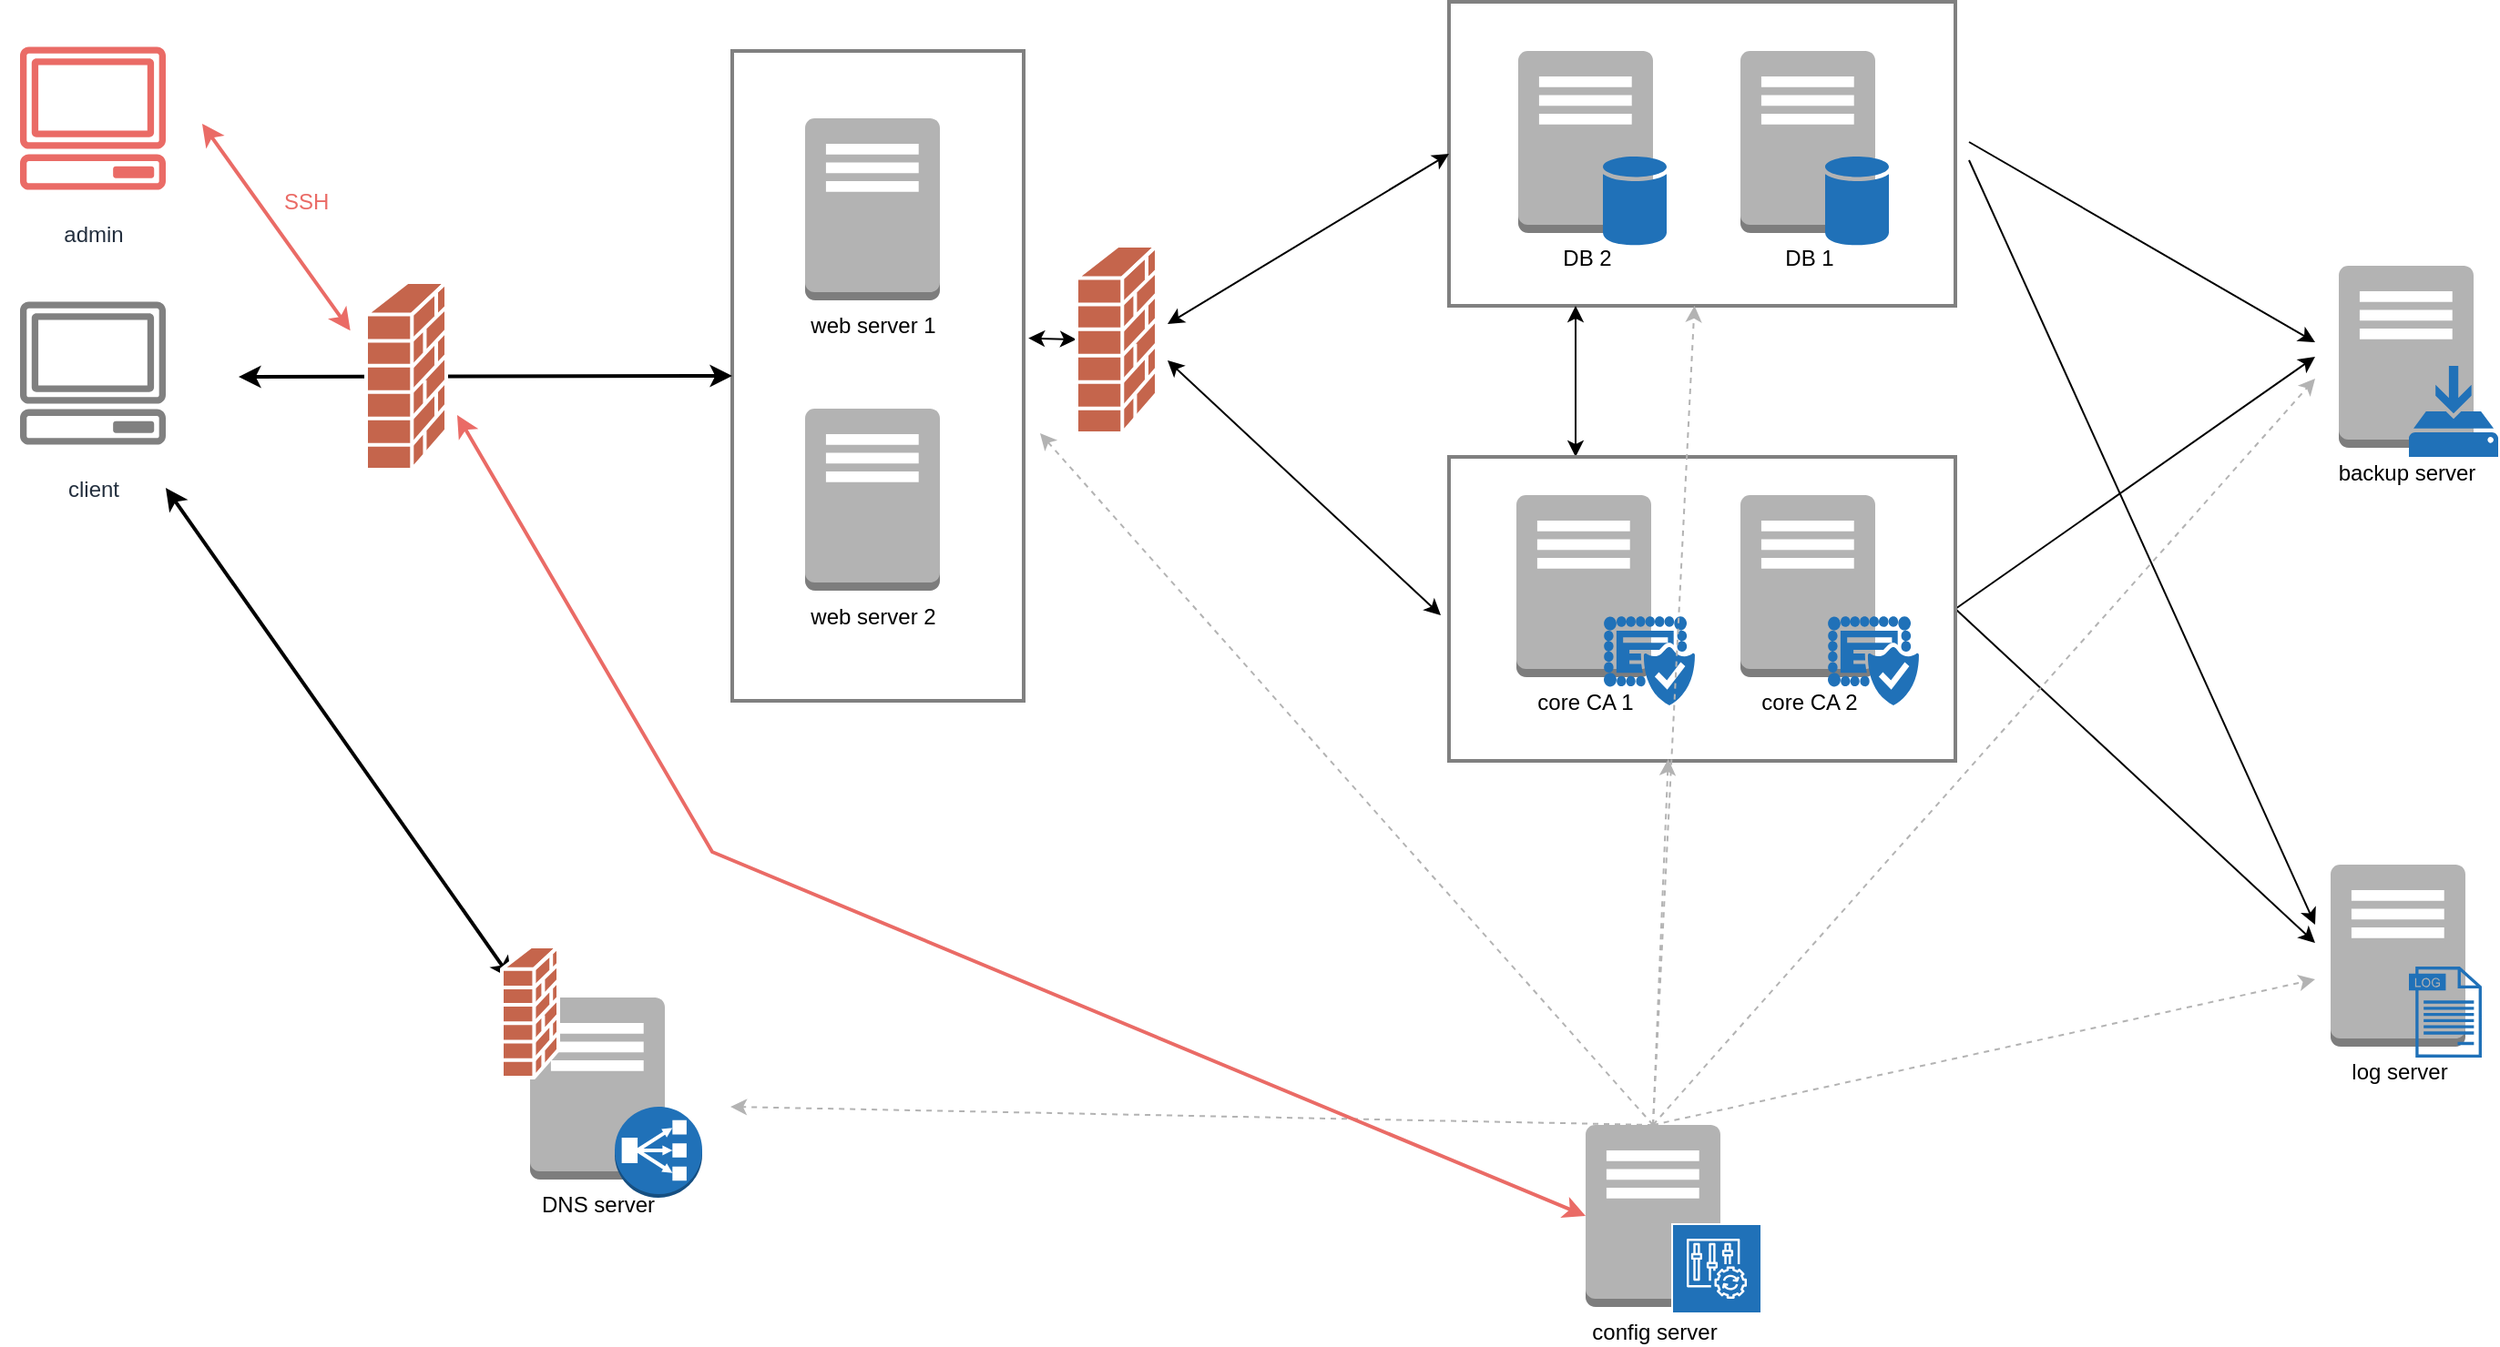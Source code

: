 <mxfile version="11.3.0" type="device" pages="1"><diagram id="qqmCwjsdMw1ePplxOyvq" name="Page-1"><mxGraphModel dx="1645" dy="1240" grid="1" gridSize="10" guides="1" tooltips="1" connect="1" arrows="1" fold="1" page="0" pageScale="1" pageWidth="827" pageHeight="1169" math="0" shadow="0"><root><mxCell id="0"/><mxCell id="1" parent="0"/><mxCell id="QkLw6K0LJ1CoEFoa0Aj2-98" value="" style="rounded=0;whiteSpace=wrap;html=1;strokeColor=#808080;strokeWidth=2;fillColor=none;" vertex="1" parent="1"><mxGeometry x="491" y="-40" width="160" height="357" as="geometry"/></mxCell><mxCell id="QkLw6K0LJ1CoEFoa0Aj2-80" style="edgeStyle=none;rounded=0;orthogonalLoop=1;jettySize=auto;html=1;exitX=0.5;exitY=0;exitDx=0;exitDy=0;exitPerimeter=0;dashed=1;strokeColor=#B3B3B3;" edge="1" parent="1" source="QkLw6K0LJ1CoEFoa0Aj2-74"><mxGeometry relative="1" as="geometry"><mxPoint x="490" y="540" as="targetPoint"/></mxGeometry></mxCell><mxCell id="QkLw6K0LJ1CoEFoa0Aj2-65" style="edgeStyle=none;rounded=0;orthogonalLoop=1;jettySize=auto;html=1;startArrow=none;startFill=0;" edge="1" parent="1"><mxGeometry relative="1" as="geometry"><mxPoint x="1170" y="10" as="sourcePoint"/><mxPoint x="1360" y="120" as="targetPoint"/></mxGeometry></mxCell><mxCell id="QkLw6K0LJ1CoEFoa0Aj2-71" style="edgeStyle=none;rounded=0;orthogonalLoop=1;jettySize=auto;html=1;" edge="1" parent="1"><mxGeometry relative="1" as="geometry"><mxPoint x="1360" y="440" as="targetPoint"/><mxPoint x="1170" y="20" as="sourcePoint"/></mxGeometry></mxCell><mxCell id="QkLw6K0LJ1CoEFoa0Aj2-47" value="" style="rounded=0;whiteSpace=wrap;html=1;strokeColor=#808080;strokeWidth=2;fillColor=none;" vertex="1" parent="1"><mxGeometry x="884.5" y="-67" width="278" height="167" as="geometry"/></mxCell><mxCell id="QkLw6K0LJ1CoEFoa0Aj2-22" value="" style="group" vertex="1" connectable="0" parent="1"><mxGeometry x="1368.5" y="407" width="83" height="106" as="geometry"/></mxCell><mxCell id="QkLw6K0LJ1CoEFoa0Aj2-18" value="log server" style="outlineConnect=0;dashed=0;verticalLabelPosition=bottom;verticalAlign=top;align=center;html=1;shape=mxgraph.aws3.traditional_server;fillColor=#B3B3B3;gradientColor=none;" vertex="1" parent="QkLw6K0LJ1CoEFoa0Aj2-22"><mxGeometry width="74" height="100" as="geometry"/></mxCell><mxCell id="QkLw6K0LJ1CoEFoa0Aj2-7" value="" style="pointerEvents=1;shadow=0;dashed=0;html=1;strokeColor=none;fillColor=#2071B8;aspect=fixed;labelPosition=center;verticalLabelPosition=bottom;verticalAlign=top;align=center;outlineConnect=0;shape=mxgraph.vvd.log_files;" vertex="1" parent="QkLw6K0LJ1CoEFoa0Aj2-22"><mxGeometry x="43" y="56" width="40" height="50" as="geometry"/></mxCell><mxCell id="QkLw6K0LJ1CoEFoa0Aj2-27" value="client" style="outlineConnect=0;fontColor=#232F3E;gradientColor=none;strokeColor=#808080;fillColor=#ffffff;dashed=0;verticalLabelPosition=bottom;verticalAlign=top;align=center;html=1;fontSize=12;fontStyle=0;aspect=fixed;shape=mxgraph.aws4.resourceIcon;resIcon=mxgraph.aws4.client;" vertex="1" parent="1"><mxGeometry x="90" y="87" width="100" height="100" as="geometry"/></mxCell><mxCell id="QkLw6K0LJ1CoEFoa0Aj2-21" value="" style="group" vertex="1" connectable="0" parent="1"><mxGeometry x="380" y="480" width="94.5" height="110" as="geometry"/></mxCell><mxCell id="QkLw6K0LJ1CoEFoa0Aj2-20" value="DNS server" style="outlineConnect=0;dashed=0;verticalLabelPosition=bottom;verticalAlign=top;align=center;html=1;shape=mxgraph.aws3.traditional_server;fillColor=#B3B3B3;gradientColor=none;" vertex="1" parent="QkLw6K0LJ1CoEFoa0Aj2-21"><mxGeometry width="74" height="100" as="geometry"/></mxCell><mxCell id="QkLw6K0LJ1CoEFoa0Aj2-4" value="" style="outlineConnect=0;dashed=0;verticalLabelPosition=bottom;verticalAlign=top;align=center;html=1;shape=mxgraph.aws3.classic_load_balancer;fillColor=#2071B8;gradientColor=none;" vertex="1" parent="QkLw6K0LJ1CoEFoa0Aj2-21"><mxGeometry x="46.5" y="60" width="48" height="50" as="geometry"/></mxCell><mxCell id="QkLw6K0LJ1CoEFoa0Aj2-48" style="edgeStyle=none;rounded=0;orthogonalLoop=1;jettySize=auto;html=1;entryX=0;entryY=0.5;entryDx=0;entryDy=0;startArrow=classic;startFill=1;" edge="1" parent="1" target="QkLw6K0LJ1CoEFoa0Aj2-47"><mxGeometry relative="1" as="geometry"><mxPoint x="730" y="110" as="sourcePoint"/></mxGeometry></mxCell><mxCell id="QkLw6K0LJ1CoEFoa0Aj2-61" style="edgeStyle=none;rounded=0;orthogonalLoop=1;jettySize=auto;html=1;startArrow=classic;startFill=1;" edge="1" parent="1"><mxGeometry relative="1" as="geometry"><mxPoint x="730" y="130" as="sourcePoint"/><mxPoint x="880" y="270" as="targetPoint"/></mxGeometry></mxCell><mxCell id="QkLw6K0LJ1CoEFoa0Aj2-38" value="web server 1" style="outlineConnect=0;dashed=0;verticalLabelPosition=bottom;verticalAlign=top;align=center;html=1;shape=mxgraph.aws3.traditional_server;fillColor=#B3B3B3;gradientColor=none;" vertex="1" parent="1"><mxGeometry x="531" y="-3" width="74" height="100" as="geometry"/></mxCell><mxCell id="QkLw6K0LJ1CoEFoa0Aj2-43" value="" style="group" vertex="1" connectable="0" parent="1"><mxGeometry x="922.5" y="-40" width="81.5" height="107" as="geometry"/></mxCell><mxCell id="QkLw6K0LJ1CoEFoa0Aj2-10" value="DB 2" style="outlineConnect=0;dashed=0;verticalLabelPosition=bottom;verticalAlign=top;align=center;html=1;shape=mxgraph.aws3.traditional_server;fillColor=#B3B3B3;gradientColor=none;" vertex="1" parent="QkLw6K0LJ1CoEFoa0Aj2-43"><mxGeometry width="74" height="100" as="geometry"/></mxCell><mxCell id="QkLw6K0LJ1CoEFoa0Aj2-9" value="" style="shadow=0;dashed=0;html=1;strokeColor=none;labelPosition=center;verticalLabelPosition=bottom;verticalAlign=top;outlineConnect=0;align=center;shape=mxgraph.office.databases.database;fillColor=#2071B8;" vertex="1" parent="QkLw6K0LJ1CoEFoa0Aj2-43"><mxGeometry x="46.5" y="58" width="35" height="49" as="geometry"/></mxCell><mxCell id="QkLw6K0LJ1CoEFoa0Aj2-45" value="DB 1" style="outlineConnect=0;dashed=0;verticalLabelPosition=bottom;verticalAlign=top;align=center;html=1;shape=mxgraph.aws3.traditional_server;fillColor=#B3B3B3;gradientColor=none;" vertex="1" parent="1"><mxGeometry x="1044.5" y="-40" width="74" height="100" as="geometry"/></mxCell><mxCell id="QkLw6K0LJ1CoEFoa0Aj2-46" value="" style="shadow=0;dashed=0;html=1;strokeColor=none;labelPosition=center;verticalLabelPosition=bottom;verticalAlign=top;outlineConnect=0;align=center;shape=mxgraph.office.databases.database;fillColor=#2071B8;" vertex="1" parent="1"><mxGeometry x="1091" y="18" width="35" height="49" as="geometry"/></mxCell><mxCell id="QkLw6K0LJ1CoEFoa0Aj2-53" value="" style="group" vertex="1" connectable="0" parent="1"><mxGeometry x="921.5" y="204" width="98" height="115.5" as="geometry"/></mxCell><mxCell id="QkLw6K0LJ1CoEFoa0Aj2-6" value="core CA 1" style="outlineConnect=0;dashed=0;verticalLabelPosition=bottom;verticalAlign=top;align=center;html=1;shape=mxgraph.aws3.traditional_server;fillColor=#B3B3B3;gradientColor=none;" vertex="1" parent="QkLw6K0LJ1CoEFoa0Aj2-53"><mxGeometry width="74" height="100" as="geometry"/></mxCell><mxCell id="QkLw6K0LJ1CoEFoa0Aj2-14" value="" style="pointerEvents=1;shadow=0;dashed=0;html=1;strokeColor=none;labelPosition=center;verticalLabelPosition=bottom;verticalAlign=top;align=center;fillColor=#2071B8;shape=mxgraph.mscae.intune.certificate" vertex="1" parent="QkLw6K0LJ1CoEFoa0Aj2-53"><mxGeometry x="48" y="66.5" width="50" height="49" as="geometry"/></mxCell><mxCell id="QkLw6K0LJ1CoEFoa0Aj2-56" value="" style="group" vertex="1" connectable="0" parent="1"><mxGeometry x="1044.5" y="204" width="98" height="115.5" as="geometry"/></mxCell><mxCell id="QkLw6K0LJ1CoEFoa0Aj2-57" value="core CA 2" style="outlineConnect=0;dashed=0;verticalLabelPosition=bottom;verticalAlign=top;align=center;html=1;shape=mxgraph.aws3.traditional_server;fillColor=#B3B3B3;gradientColor=none;" vertex="1" parent="QkLw6K0LJ1CoEFoa0Aj2-56"><mxGeometry width="74" height="100" as="geometry"/></mxCell><mxCell id="QkLw6K0LJ1CoEFoa0Aj2-58" value="" style="pointerEvents=1;shadow=0;dashed=0;html=1;strokeColor=none;labelPosition=center;verticalLabelPosition=bottom;verticalAlign=top;align=center;fillColor=#2071B8;shape=mxgraph.mscae.intune.certificate" vertex="1" parent="QkLw6K0LJ1CoEFoa0Aj2-56"><mxGeometry x="48" y="66.5" width="50" height="49" as="geometry"/></mxCell><mxCell id="QkLw6K0LJ1CoEFoa0Aj2-70" style="edgeStyle=none;rounded=0;orthogonalLoop=1;jettySize=auto;html=1;exitX=1;exitY=0.5;exitDx=0;exitDy=0;" edge="1" parent="1" source="QkLw6K0LJ1CoEFoa0Aj2-60"><mxGeometry relative="1" as="geometry"><mxPoint x="1360" y="450" as="targetPoint"/></mxGeometry></mxCell><mxCell id="QkLw6K0LJ1CoEFoa0Aj2-72" style="edgeStyle=none;rounded=0;orthogonalLoop=1;jettySize=auto;html=1;exitX=1;exitY=0.5;exitDx=0;exitDy=0;" edge="1" parent="1" source="QkLw6K0LJ1CoEFoa0Aj2-60"><mxGeometry relative="1" as="geometry"><mxPoint x="1360" y="128" as="targetPoint"/></mxGeometry></mxCell><mxCell id="QkLw6K0LJ1CoEFoa0Aj2-88" style="edgeStyle=none;rounded=0;orthogonalLoop=1;jettySize=auto;html=1;exitX=0.25;exitY=0;exitDx=0;exitDy=0;entryX=0.25;entryY=1;entryDx=0;entryDy=0;startArrow=classic;startFill=1;strokeColor=#000000;strokeWidth=1;" edge="1" parent="1" source="QkLw6K0LJ1CoEFoa0Aj2-60" target="QkLw6K0LJ1CoEFoa0Aj2-47"><mxGeometry relative="1" as="geometry"/></mxCell><mxCell id="QkLw6K0LJ1CoEFoa0Aj2-60" value="" style="rounded=0;whiteSpace=wrap;html=1;strokeColor=#808080;strokeWidth=2;fillColor=none;" vertex="1" parent="1"><mxGeometry x="884.5" y="183" width="278" height="167" as="geometry"/></mxCell><mxCell id="QkLw6K0LJ1CoEFoa0Aj2-64" value="" style="group" vertex="1" connectable="0" parent="1"><mxGeometry x="1373" y="78" width="87.5" height="105" as="geometry"/></mxCell><mxCell id="QkLw6K0LJ1CoEFoa0Aj2-24" value="" style="group" vertex="1" connectable="0" parent="QkLw6K0LJ1CoEFoa0Aj2-64"><mxGeometry width="87.5" height="105" as="geometry"/></mxCell><mxCell id="QkLw6K0LJ1CoEFoa0Aj2-11" value="" style="group" vertex="1" connectable="0" parent="QkLw6K0LJ1CoEFoa0Aj2-24"><mxGeometry width="87.5" height="105" as="geometry"/></mxCell><mxCell id="QkLw6K0LJ1CoEFoa0Aj2-1" value="backup server" style="outlineConnect=0;dashed=0;verticalLabelPosition=bottom;verticalAlign=top;align=center;html=1;shape=mxgraph.aws3.traditional_server;fillColor=#B3B3B3;gradientColor=none;strokeColor=#808080;" vertex="1" parent="QkLw6K0LJ1CoEFoa0Aj2-11"><mxGeometry width="74" height="100" as="geometry"/></mxCell><mxCell id="QkLw6K0LJ1CoEFoa0Aj2-3" value="" style="aspect=fixed;pointerEvents=1;shadow=0;dashed=0;html=1;strokeColor=none;labelPosition=center;verticalLabelPosition=bottom;verticalAlign=top;align=center;fillColor=#2071b8;shape=mxgraph.mscae.enterprise.backup_local" vertex="1" parent="QkLw6K0LJ1CoEFoa0Aj2-11"><mxGeometry x="38.5" y="55" width="49" height="50" as="geometry"/></mxCell><mxCell id="QkLw6K0LJ1CoEFoa0Aj2-75" value="" style="group" vertex="1" connectable="0" parent="1"><mxGeometry x="959.5" y="550" width="97" height="104" as="geometry"/></mxCell><mxCell id="QkLw6K0LJ1CoEFoa0Aj2-74" value="config server" style="outlineConnect=0;dashed=0;verticalLabelPosition=bottom;verticalAlign=top;align=center;html=1;shape=mxgraph.aws3.traditional_server;fillColor=#B3B3B3;gradientColor=none;" vertex="1" parent="QkLw6K0LJ1CoEFoa0Aj2-75"><mxGeometry width="74" height="100" as="geometry"/></mxCell><mxCell id="QkLw6K0LJ1CoEFoa0Aj2-73" value="" style="outlineConnect=0;fontColor=#232F3E;gradientColor=none;strokeColor=#FFFFFF;fillColor=#2071B8;dashed=0;verticalLabelPosition=middle;verticalAlign=bottom;align=center;html=1;whiteSpace=wrap;fontSize=10;fontStyle=1;spacing=3;shape=mxgraph.aws4.productIcon;prIcon=mxgraph.aws4.config;" vertex="1" parent="QkLw6K0LJ1CoEFoa0Aj2-75"><mxGeometry x="47" y="54" width="50" height="50" as="geometry"/></mxCell><mxCell id="QkLw6K0LJ1CoEFoa0Aj2-77" style="edgeStyle=none;rounded=0;orthogonalLoop=1;jettySize=auto;html=1;exitX=0.5;exitY=0;exitDx=0;exitDy=0;exitPerimeter=0;dashed=1;strokeColor=#B3B3B3;" edge="1" parent="1" source="QkLw6K0LJ1CoEFoa0Aj2-74"><mxGeometry relative="1" as="geometry"><mxPoint x="1360" y="470" as="targetPoint"/></mxGeometry></mxCell><mxCell id="QkLw6K0LJ1CoEFoa0Aj2-78" style="edgeStyle=none;rounded=0;orthogonalLoop=1;jettySize=auto;html=1;exitX=0.5;exitY=0;exitDx=0;exitDy=0;exitPerimeter=0;dashed=1;strokeColor=#B3B3B3;" edge="1" parent="1" source="QkLw6K0LJ1CoEFoa0Aj2-74"><mxGeometry relative="1" as="geometry"><mxPoint x="1360" y="140" as="targetPoint"/></mxGeometry></mxCell><mxCell id="QkLw6K0LJ1CoEFoa0Aj2-79" style="edgeStyle=none;rounded=0;orthogonalLoop=1;jettySize=auto;html=1;exitX=0.5;exitY=0;exitDx=0;exitDy=0;exitPerimeter=0;dashed=1;strokeColor=#B3B3B3;" edge="1" parent="1" source="QkLw6K0LJ1CoEFoa0Aj2-74"><mxGeometry relative="1" as="geometry"><mxPoint x="660" y="170" as="targetPoint"/></mxGeometry></mxCell><mxCell id="QkLw6K0LJ1CoEFoa0Aj2-41" value="web server 2" style="outlineConnect=0;dashed=0;verticalLabelPosition=bottom;verticalAlign=top;align=center;html=1;shape=mxgraph.aws3.traditional_server;fillColor=#B3B3B3;gradientColor=none;" vertex="1" parent="1"><mxGeometry x="531" y="156.5" width="74" height="100" as="geometry"/></mxCell><mxCell id="QkLw6K0LJ1CoEFoa0Aj2-81" style="edgeStyle=none;rounded=0;orthogonalLoop=1;jettySize=auto;html=1;exitX=0.5;exitY=0;exitDx=0;exitDy=0;exitPerimeter=0;dashed=1;strokeColor=#B3B3B3;entryX=0.433;entryY=0.994;entryDx=0;entryDy=0;entryPerimeter=0;" edge="1" parent="1" source="QkLw6K0LJ1CoEFoa0Aj2-74" target="QkLw6K0LJ1CoEFoa0Aj2-60"><mxGeometry relative="1" as="geometry"/></mxCell><mxCell id="QkLw6K0LJ1CoEFoa0Aj2-82" style="edgeStyle=none;rounded=0;orthogonalLoop=1;jettySize=auto;html=1;exitX=0.5;exitY=0;exitDx=0;exitDy=0;exitPerimeter=0;dashed=1;strokeColor=#B3B3B3;" edge="1" parent="1" source="QkLw6K0LJ1CoEFoa0Aj2-74" target="QkLw6K0LJ1CoEFoa0Aj2-47"><mxGeometry relative="1" as="geometry"/></mxCell><mxCell id="QkLw6K0LJ1CoEFoa0Aj2-84" value="" style="endArrow=classic;html=1;strokeColor=#000000;strokeWidth=2;startArrow=classic;startFill=1;" edge="1" parent="1"><mxGeometry width="50" height="50" relative="1" as="geometry"><mxPoint x="180" y="200" as="sourcePoint"/><mxPoint x="370" y="470" as="targetPoint"/></mxGeometry></mxCell><mxCell id="QkLw6K0LJ1CoEFoa0Aj2-85" value="" style="endArrow=classic;html=1;strokeColor=#000000;strokeWidth=2;entryX=0;entryY=0.5;entryDx=0;entryDy=0;startArrow=classic;startFill=1;" edge="1" parent="1" target="QkLw6K0LJ1CoEFoa0Aj2-98"><mxGeometry width="50" height="50" relative="1" as="geometry"><mxPoint x="220" y="139" as="sourcePoint"/><mxPoint x="370.0" y="580" as="targetPoint"/></mxGeometry></mxCell><mxCell id="QkLw6K0LJ1CoEFoa0Aj2-96" value="" style="shape=mxgraph.cisco.security.firewall;html=1;dashed=0;fillColor=#c5654c;strokeColor=#ffffff;strokeWidth=2;verticalLabelPosition=bottom;verticalAlign=top" vertex="1" parent="1"><mxGeometry x="290" y="87" width="44" height="103" as="geometry"/></mxCell><mxCell id="QkLw6K0LJ1CoEFoa0Aj2-103" style="edgeStyle=none;rounded=0;orthogonalLoop=1;jettySize=auto;html=1;exitX=0;exitY=0.5;exitDx=0;exitDy=0;exitPerimeter=0;entryX=1.016;entryY=0.442;entryDx=0;entryDy=0;entryPerimeter=0;startArrow=classic;startFill=1;strokeColor=#000000;strokeWidth=1;" edge="1" parent="1" source="QkLw6K0LJ1CoEFoa0Aj2-102" target="QkLw6K0LJ1CoEFoa0Aj2-98"><mxGeometry relative="1" as="geometry"/></mxCell><mxCell id="QkLw6K0LJ1CoEFoa0Aj2-102" value="" style="shape=mxgraph.cisco.security.firewall;html=1;dashed=0;fillColor=#c5654c;strokeColor=#ffffff;strokeWidth=2;verticalLabelPosition=bottom;verticalAlign=top" vertex="1" parent="1"><mxGeometry x="680" y="67" width="44" height="103" as="geometry"/></mxCell><mxCell id="QkLw6K0LJ1CoEFoa0Aj2-104" value="admin" style="outlineConnect=0;fontColor=#232F3E;gradientColor=none;strokeColor=#EA6B66;fillColor=#ffffff;dashed=0;verticalLabelPosition=bottom;verticalAlign=top;align=center;html=1;fontSize=12;fontStyle=0;aspect=fixed;shape=mxgraph.aws4.resourceIcon;resIcon=mxgraph.aws4.client;" vertex="1" parent="1"><mxGeometry x="90" y="-53" width="100" height="100" as="geometry"/></mxCell><mxCell id="QkLw6K0LJ1CoEFoa0Aj2-108" value="" style="shape=mxgraph.cisco.security.firewall;html=1;dashed=0;fillColor=#c5654c;strokeColor=#ffffff;strokeWidth=2;verticalLabelPosition=bottom;verticalAlign=top" vertex="1" parent="1"><mxGeometry x="364.5" y="452" width="31" height="72" as="geometry"/></mxCell><mxCell id="QkLw6K0LJ1CoEFoa0Aj2-111" value="" style="endArrow=classic;html=1;strokeColor=#EA6B66;strokeWidth=2;entryX=-0.197;entryY=0.259;entryDx=0;entryDy=0;startArrow=classic;startFill=1;entryPerimeter=0;" edge="1" parent="1" target="QkLw6K0LJ1CoEFoa0Aj2-96"><mxGeometry width="50" height="50" relative="1" as="geometry"><mxPoint x="200" as="sourcePoint"/><mxPoint x="501" y="148.5" as="targetPoint"/></mxGeometry></mxCell><mxCell id="QkLw6K0LJ1CoEFoa0Aj2-112" value="&lt;font color=&quot;#ea6b66&quot;&gt;SSH&lt;/font&gt;" style="text;html=1;resizable=0;points=[];autosize=1;align=left;verticalAlign=top;spacingTop=-4;" vertex="1" parent="1"><mxGeometry x="243" y="32.5" width="40" height="20" as="geometry"/></mxCell><mxCell id="QkLw6K0LJ1CoEFoa0Aj2-113" value="" style="endArrow=classic;html=1;strokeColor=#EA6B66;strokeWidth=2;entryX=0;entryY=0.5;entryDx=0;entryDy=0;startArrow=classic;startFill=1;entryPerimeter=0;rounded=0;" edge="1" parent="1" target="QkLw6K0LJ1CoEFoa0Aj2-74"><mxGeometry width="50" height="50" relative="1" as="geometry"><mxPoint x="340" y="160" as="sourcePoint"/><mxPoint x="291.332" y="123.677" as="targetPoint"/><Array as="points"><mxPoint x="480" y="400"/></Array></mxGeometry></mxCell></root></mxGraphModel></diagram></mxfile>